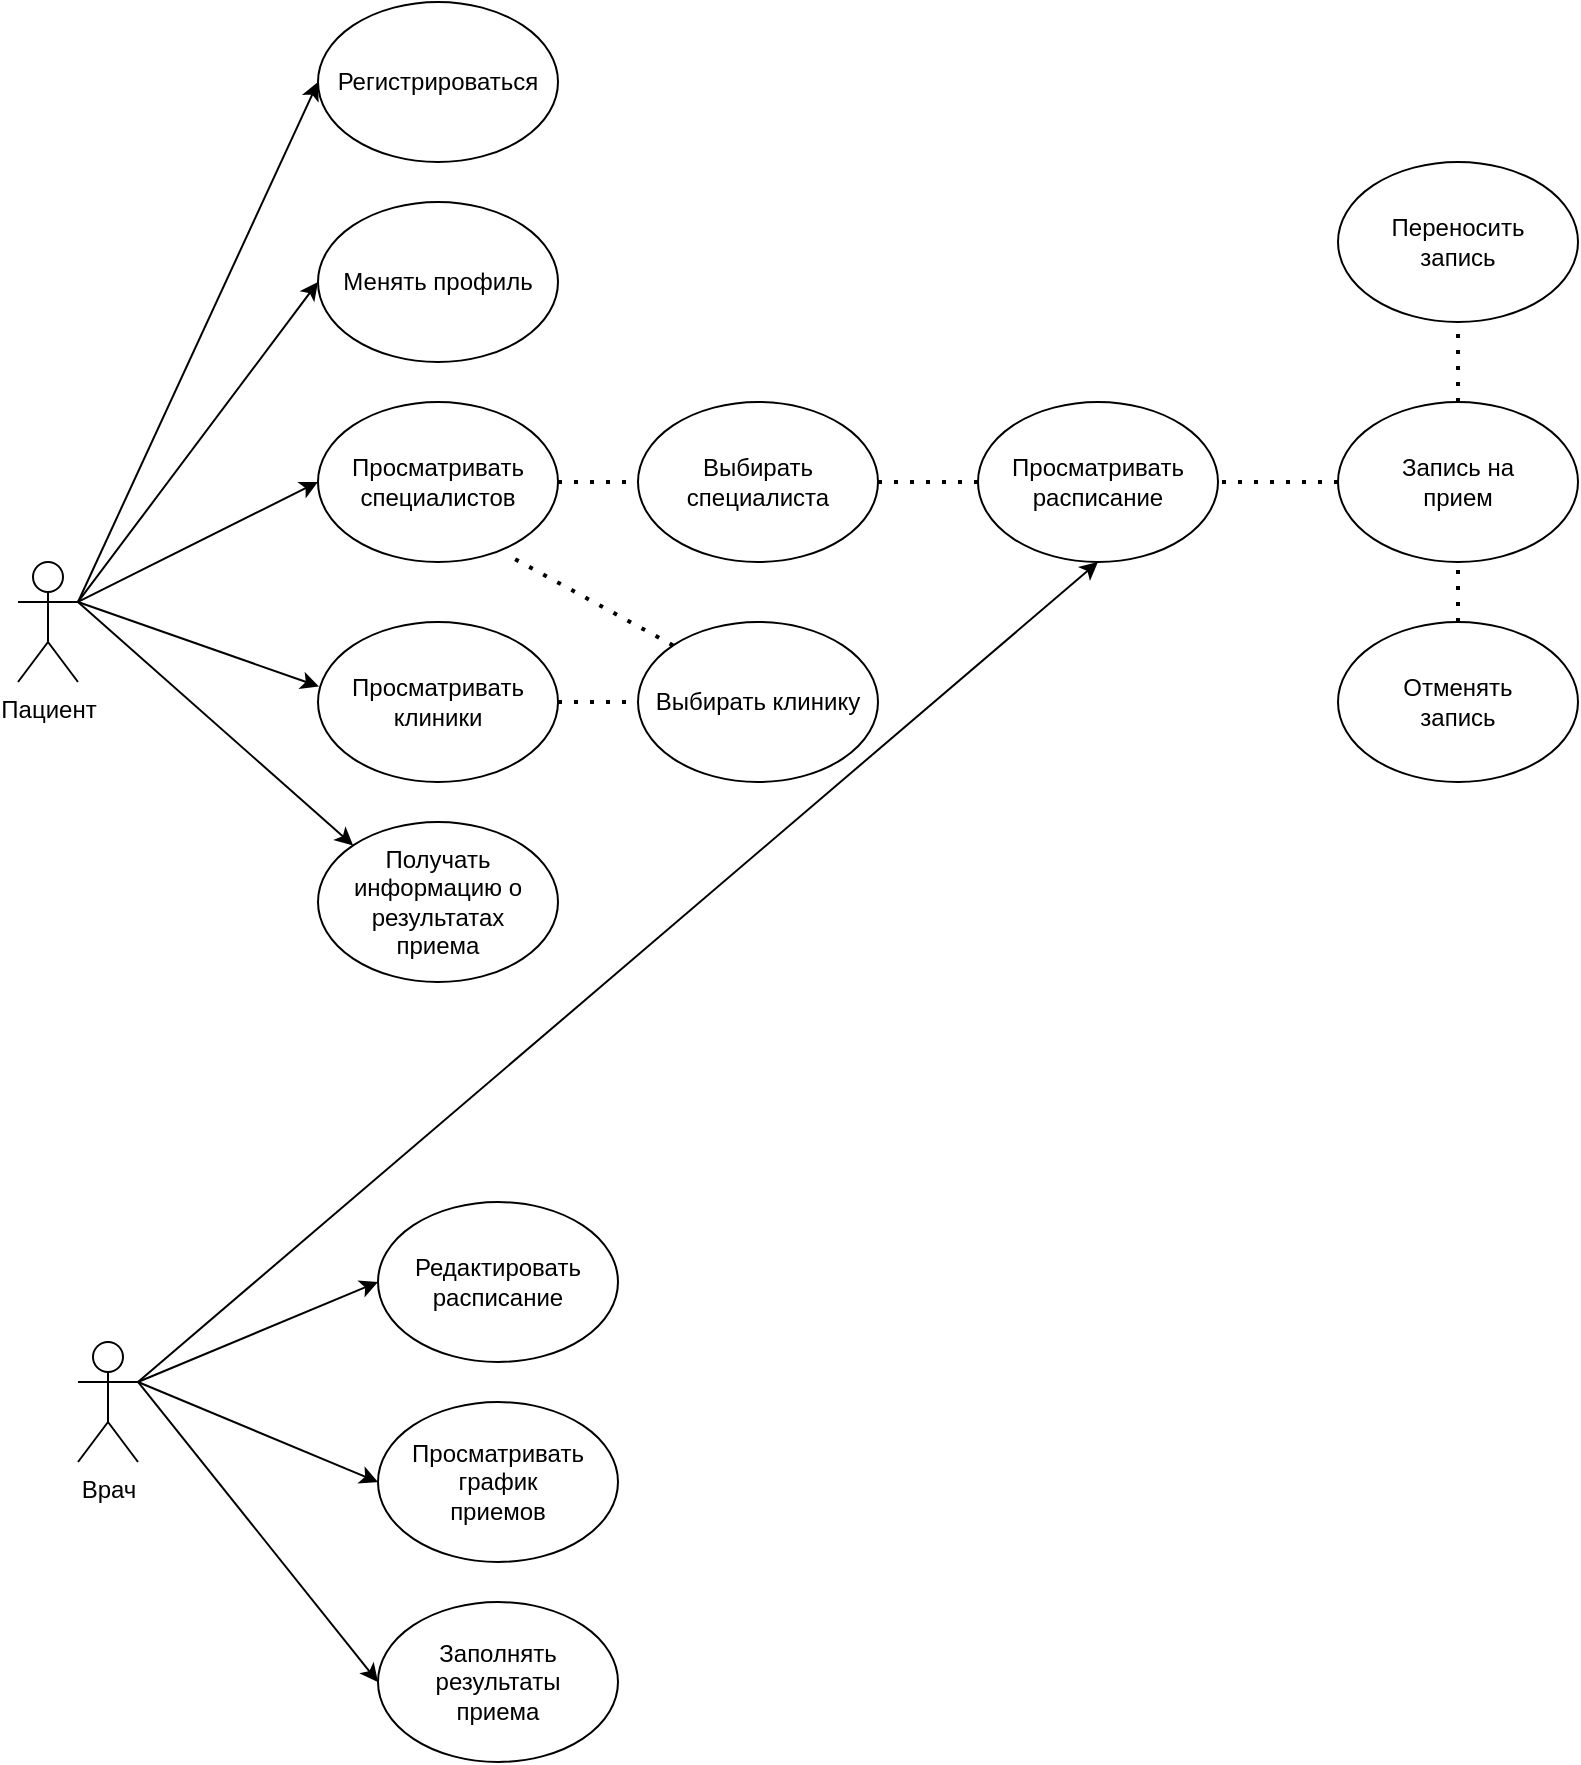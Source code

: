 <mxfile version="20.3.0" type="device"><diagram id="zJQTcpdB2H35Ku0HmLMq" name="Page-1"><mxGraphModel dx="1420" dy="712" grid="1" gridSize="10" guides="1" tooltips="1" connect="1" arrows="1" fold="1" page="1" pageScale="1" pageWidth="827" pageHeight="1169" math="0" shadow="0"><root><mxCell id="0"/><mxCell id="1" parent="0"/><mxCell id="PdNtrMPEdSP03kWqlaa8-1" value="Пациент" style="shape=umlActor;verticalLabelPosition=bottom;verticalAlign=top;html=1;outlineConnect=0;" vertex="1" parent="1"><mxGeometry x="10" y="410" width="30" height="60" as="geometry"/></mxCell><mxCell id="PdNtrMPEdSP03kWqlaa8-2" value="Регистрироваться" style="ellipse;whiteSpace=wrap;html=1;" vertex="1" parent="1"><mxGeometry x="160" y="130" width="120" height="80" as="geometry"/></mxCell><mxCell id="PdNtrMPEdSP03kWqlaa8-4" value="" style="endArrow=classic;html=1;rounded=0;exitX=1;exitY=0.333;exitDx=0;exitDy=0;exitPerimeter=0;entryX=0;entryY=0.5;entryDx=0;entryDy=0;" edge="1" parent="1" source="PdNtrMPEdSP03kWqlaa8-1" target="PdNtrMPEdSP03kWqlaa8-2"><mxGeometry width="50" height="50" relative="1" as="geometry"><mxPoint x="180" y="450" as="sourcePoint"/><mxPoint x="230" y="400" as="targetPoint"/></mxGeometry></mxCell><mxCell id="PdNtrMPEdSP03kWqlaa8-5" value="Менять профиль" style="ellipse;whiteSpace=wrap;html=1;" vertex="1" parent="1"><mxGeometry x="160" y="230" width="120" height="80" as="geometry"/></mxCell><mxCell id="PdNtrMPEdSP03kWqlaa8-6" value="Просматривать&lt;br&gt;специалистов" style="ellipse;whiteSpace=wrap;html=1;" vertex="1" parent="1"><mxGeometry x="160" y="330" width="120" height="80" as="geometry"/></mxCell><mxCell id="PdNtrMPEdSP03kWqlaa8-7" value="Просматривать расписание" style="ellipse;whiteSpace=wrap;html=1;" vertex="1" parent="1"><mxGeometry x="490" y="330" width="120" height="80" as="geometry"/></mxCell><mxCell id="PdNtrMPEdSP03kWqlaa8-8" value="Запись на &lt;br&gt;прием" style="ellipse;whiteSpace=wrap;html=1;" vertex="1" parent="1"><mxGeometry x="670" y="330" width="120" height="80" as="geometry"/></mxCell><mxCell id="PdNtrMPEdSP03kWqlaa8-9" value="Переносить&lt;br&gt;запись" style="ellipse;whiteSpace=wrap;html=1;" vertex="1" parent="1"><mxGeometry x="670" y="210" width="120" height="80" as="geometry"/></mxCell><mxCell id="PdNtrMPEdSP03kWqlaa8-10" value="" style="endArrow=classic;html=1;rounded=0;exitX=1;exitY=0.333;exitDx=0;exitDy=0;exitPerimeter=0;entryX=0;entryY=0.5;entryDx=0;entryDy=0;" edge="1" parent="1" source="PdNtrMPEdSP03kWqlaa8-1" target="PdNtrMPEdSP03kWqlaa8-5"><mxGeometry width="50" height="50" relative="1" as="geometry"><mxPoint x="50" y="430" as="sourcePoint"/><mxPoint x="260" y="420" as="targetPoint"/></mxGeometry></mxCell><mxCell id="PdNtrMPEdSP03kWqlaa8-11" value="" style="endArrow=classic;html=1;rounded=0;exitX=1;exitY=0.333;exitDx=0;exitDy=0;exitPerimeter=0;entryX=0;entryY=0.5;entryDx=0;entryDy=0;" edge="1" parent="1" source="PdNtrMPEdSP03kWqlaa8-1" target="PdNtrMPEdSP03kWqlaa8-6"><mxGeometry width="50" height="50" relative="1" as="geometry"><mxPoint x="210" y="470" as="sourcePoint"/><mxPoint x="260" y="420" as="targetPoint"/></mxGeometry></mxCell><mxCell id="PdNtrMPEdSP03kWqlaa8-15" value="Получать информацию о результатах &lt;br&gt;приема" style="ellipse;whiteSpace=wrap;html=1;" vertex="1" parent="1"><mxGeometry x="160" y="540" width="120" height="80" as="geometry"/></mxCell><mxCell id="PdNtrMPEdSP03kWqlaa8-16" value="" style="endArrow=classic;html=1;rounded=0;exitX=1;exitY=0.333;exitDx=0;exitDy=0;exitPerimeter=0;entryX=0.004;entryY=0.403;entryDx=0;entryDy=0;entryPerimeter=0;" edge="1" parent="1" source="PdNtrMPEdSP03kWqlaa8-1" target="PdNtrMPEdSP03kWqlaa8-26"><mxGeometry width="50" height="50" relative="1" as="geometry"><mxPoint x="210" y="440" as="sourcePoint"/><mxPoint x="260" y="390" as="targetPoint"/></mxGeometry></mxCell><mxCell id="PdNtrMPEdSP03kWqlaa8-18" value="Врач" style="shape=umlActor;verticalLabelPosition=bottom;verticalAlign=top;html=1;outlineConnect=0;" vertex="1" parent="1"><mxGeometry x="40" y="800" width="30" height="60" as="geometry"/></mxCell><mxCell id="PdNtrMPEdSP03kWqlaa8-19" value="Редактировать расписание" style="ellipse;whiteSpace=wrap;html=1;" vertex="1" parent="1"><mxGeometry x="190" y="730" width="120" height="80" as="geometry"/></mxCell><mxCell id="PdNtrMPEdSP03kWqlaa8-20" value="Просматривать&lt;br&gt;график &lt;br&gt;приемов" style="ellipse;whiteSpace=wrap;html=1;" vertex="1" parent="1"><mxGeometry x="190" y="830" width="120" height="80" as="geometry"/></mxCell><mxCell id="PdNtrMPEdSP03kWqlaa8-21" value="Заполнять результаты &lt;br&gt;приема" style="ellipse;whiteSpace=wrap;html=1;" vertex="1" parent="1"><mxGeometry x="190" y="930" width="120" height="80" as="geometry"/></mxCell><mxCell id="PdNtrMPEdSP03kWqlaa8-22" value="" style="endArrow=classic;html=1;rounded=0;exitX=1;exitY=0.333;exitDx=0;exitDy=0;exitPerimeter=0;entryX=0;entryY=0.5;entryDx=0;entryDy=0;" edge="1" parent="1" source="PdNtrMPEdSP03kWqlaa8-18" target="PdNtrMPEdSP03kWqlaa8-19"><mxGeometry width="50" height="50" relative="1" as="geometry"><mxPoint x="240" y="890" as="sourcePoint"/><mxPoint x="290" y="840" as="targetPoint"/></mxGeometry></mxCell><mxCell id="PdNtrMPEdSP03kWqlaa8-23" value="" style="endArrow=classic;html=1;rounded=0;exitX=1;exitY=0.333;exitDx=0;exitDy=0;exitPerimeter=0;entryX=0;entryY=0.5;entryDx=0;entryDy=0;" edge="1" parent="1" source="PdNtrMPEdSP03kWqlaa8-18" target="PdNtrMPEdSP03kWqlaa8-20"><mxGeometry width="50" height="50" relative="1" as="geometry"><mxPoint x="240" y="890" as="sourcePoint"/><mxPoint x="290" y="840" as="targetPoint"/></mxGeometry></mxCell><mxCell id="PdNtrMPEdSP03kWqlaa8-24" value="" style="endArrow=classic;html=1;rounded=0;exitX=1;exitY=0.333;exitDx=0;exitDy=0;exitPerimeter=0;entryX=0;entryY=0.5;entryDx=0;entryDy=0;" edge="1" parent="1" source="PdNtrMPEdSP03kWqlaa8-18" target="PdNtrMPEdSP03kWqlaa8-21"><mxGeometry width="50" height="50" relative="1" as="geometry"><mxPoint x="240" y="890" as="sourcePoint"/><mxPoint x="290" y="840" as="targetPoint"/></mxGeometry></mxCell><mxCell id="PdNtrMPEdSP03kWqlaa8-25" value="Выбирать специалиста" style="ellipse;whiteSpace=wrap;html=1;" vertex="1" parent="1"><mxGeometry x="320" y="330" width="120" height="80" as="geometry"/></mxCell><mxCell id="PdNtrMPEdSP03kWqlaa8-26" value="Просматривать&lt;br&gt;клиники" style="ellipse;whiteSpace=wrap;html=1;" vertex="1" parent="1"><mxGeometry x="160" y="440" width="120" height="80" as="geometry"/></mxCell><mxCell id="PdNtrMPEdSP03kWqlaa8-28" value="Выбирать клинику" style="ellipse;whiteSpace=wrap;html=1;" vertex="1" parent="1"><mxGeometry x="320" y="440" width="120" height="80" as="geometry"/></mxCell><mxCell id="PdNtrMPEdSP03kWqlaa8-29" value="" style="endArrow=none;dashed=1;html=1;dashPattern=1 3;strokeWidth=2;rounded=0;exitX=0;exitY=0;exitDx=0;exitDy=0;entryX=0.789;entryY=0.956;entryDx=0;entryDy=0;entryPerimeter=0;" edge="1" parent="1" source="PdNtrMPEdSP03kWqlaa8-28" target="PdNtrMPEdSP03kWqlaa8-6"><mxGeometry width="50" height="50" relative="1" as="geometry"><mxPoint x="210" y="450" as="sourcePoint"/><mxPoint x="260" y="400" as="targetPoint"/></mxGeometry></mxCell><mxCell id="PdNtrMPEdSP03kWqlaa8-30" value="" style="endArrow=none;dashed=1;html=1;dashPattern=1 3;strokeWidth=2;rounded=0;entryX=0;entryY=0.5;entryDx=0;entryDy=0;exitX=1;exitY=0.5;exitDx=0;exitDy=0;" edge="1" parent="1" source="PdNtrMPEdSP03kWqlaa8-6" target="PdNtrMPEdSP03kWqlaa8-25"><mxGeometry width="50" height="50" relative="1" as="geometry"><mxPoint x="210" y="450" as="sourcePoint"/><mxPoint x="260" y="400" as="targetPoint"/></mxGeometry></mxCell><mxCell id="PdNtrMPEdSP03kWqlaa8-31" value="" style="endArrow=none;dashed=1;html=1;dashPattern=1 3;strokeWidth=2;rounded=0;entryX=0;entryY=0.5;entryDx=0;entryDy=0;exitX=1;exitY=0.5;exitDx=0;exitDy=0;" edge="1" parent="1" source="PdNtrMPEdSP03kWqlaa8-25" target="PdNtrMPEdSP03kWqlaa8-7"><mxGeometry width="50" height="50" relative="1" as="geometry"><mxPoint x="390" y="350" as="sourcePoint"/><mxPoint x="440" y="300" as="targetPoint"/></mxGeometry></mxCell><mxCell id="PdNtrMPEdSP03kWqlaa8-32" value="" style="endArrow=none;dashed=1;html=1;dashPattern=1 3;strokeWidth=2;rounded=0;entryX=1;entryY=0.5;entryDx=0;entryDy=0;exitX=0;exitY=0.5;exitDx=0;exitDy=0;" edge="1" parent="1" source="PdNtrMPEdSP03kWqlaa8-8" target="PdNtrMPEdSP03kWqlaa8-7"><mxGeometry width="50" height="50" relative="1" as="geometry"><mxPoint x="210" y="450" as="sourcePoint"/><mxPoint x="260" y="400" as="targetPoint"/></mxGeometry></mxCell><mxCell id="PdNtrMPEdSP03kWqlaa8-33" value="" style="endArrow=none;dashed=1;html=1;dashPattern=1 3;strokeWidth=2;rounded=0;exitX=0.5;exitY=0;exitDx=0;exitDy=0;entryX=0.5;entryY=1;entryDx=0;entryDy=0;" edge="1" parent="1" source="PdNtrMPEdSP03kWqlaa8-8" target="PdNtrMPEdSP03kWqlaa8-9"><mxGeometry width="50" height="50" relative="1" as="geometry"><mxPoint x="210" y="450" as="sourcePoint"/><mxPoint x="740" y="300" as="targetPoint"/></mxGeometry></mxCell><mxCell id="PdNtrMPEdSP03kWqlaa8-34" value="Отменять&lt;br&gt;запись" style="ellipse;whiteSpace=wrap;html=1;" vertex="1" parent="1"><mxGeometry x="670" y="440" width="120" height="80" as="geometry"/></mxCell><mxCell id="PdNtrMPEdSP03kWqlaa8-35" value="" style="endArrow=none;dashed=1;html=1;dashPattern=1 3;strokeWidth=2;rounded=0;entryX=0.5;entryY=1;entryDx=0;entryDy=0;exitX=0.5;exitY=0;exitDx=0;exitDy=0;" edge="1" parent="1" source="PdNtrMPEdSP03kWqlaa8-34" target="PdNtrMPEdSP03kWqlaa8-8"><mxGeometry width="50" height="50" relative="1" as="geometry"><mxPoint x="210" y="450" as="sourcePoint"/><mxPoint x="260" y="400" as="targetPoint"/></mxGeometry></mxCell><mxCell id="PdNtrMPEdSP03kWqlaa8-36" value="" style="endArrow=classic;html=1;rounded=0;entryX=0;entryY=0;entryDx=0;entryDy=0;" edge="1" parent="1" target="PdNtrMPEdSP03kWqlaa8-15"><mxGeometry width="50" height="50" relative="1" as="geometry"><mxPoint x="40" y="430" as="sourcePoint"/><mxPoint x="260" y="720" as="targetPoint"/></mxGeometry></mxCell><mxCell id="PdNtrMPEdSP03kWqlaa8-37" value="" style="endArrow=none;dashed=1;html=1;dashPattern=1 3;strokeWidth=2;rounded=0;entryX=0;entryY=0.5;entryDx=0;entryDy=0;exitX=1;exitY=0.5;exitDx=0;exitDy=0;" edge="1" parent="1" source="PdNtrMPEdSP03kWqlaa8-26" target="PdNtrMPEdSP03kWqlaa8-28"><mxGeometry width="50" height="50" relative="1" as="geometry"><mxPoint x="210" y="500" as="sourcePoint"/><mxPoint x="260" y="450" as="targetPoint"/></mxGeometry></mxCell><mxCell id="PdNtrMPEdSP03kWqlaa8-38" value="" style="endArrow=classic;html=1;rounded=0;exitX=1;exitY=0.333;exitDx=0;exitDy=0;exitPerimeter=0;entryX=0.5;entryY=1;entryDx=0;entryDy=0;" edge="1" parent="1" source="PdNtrMPEdSP03kWqlaa8-18" target="PdNtrMPEdSP03kWqlaa8-7"><mxGeometry width="50" height="50" relative="1" as="geometry"><mxPoint x="440" y="580" as="sourcePoint"/><mxPoint x="490" y="530" as="targetPoint"/></mxGeometry></mxCell></root></mxGraphModel></diagram></mxfile>